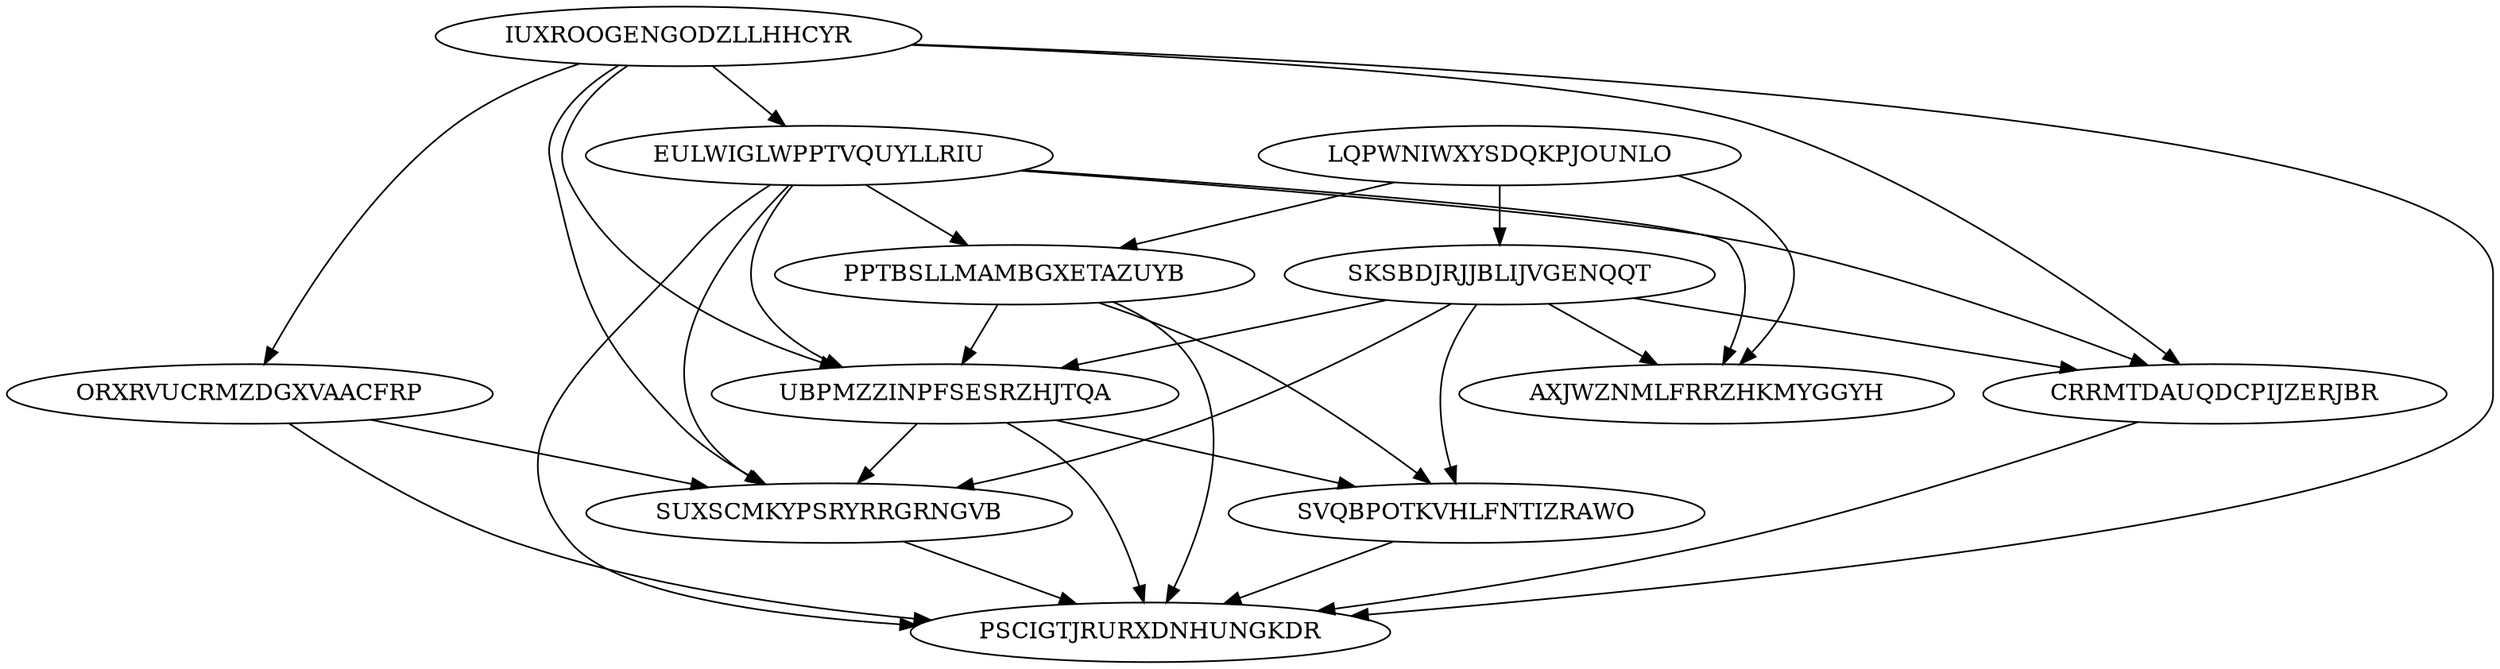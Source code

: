 digraph "N12M31" {
	LQPWNIWXYSDQKPJOUNLO			[Weight=18, Start=0, Processor=1];
	SKSBDJRJJBLIJVGENQQT			[Weight=19, Start=18, Processor=1];
	IUXROOGENGODZLLHHCYR			[Weight=15, Start=0, Processor=2];
	EULWIGLWPPTVQUYLLRIU			[Weight=17, Start=15, Processor=2];
	ORXRVUCRMZDGXVAACFRP			[Weight=13, Start=28, Processor=3];
	CRRMTDAUQDCPIJZERJBR			[Weight=10, Start=51, Processor=1];
	PPTBSLLMAMBGXETAZUYB			[Weight=12, Start=32, Processor=2];
	AXJWZNMLFRRZHKMYGGYH			[Weight=14, Start=92, Processor=2];
	UBPMZZINPFSESRZHJTQA			[Weight=18, Start=56, Processor=2];
	SUXSCMKYPSRYRRGRNGVB			[Weight=18, Start=74, Processor=2];
	SVQBPOTKVHLFNTIZRAWO			[Weight=17, Start=91, Processor=3];
	PSCIGTJRURXDNHUNGKDR			[Weight=10, Start=108, Processor=3];
	SKSBDJRJJBLIJVGENQQT -> SUXSCMKYPSRYRRGRNGVB		[Weight=15];
	PPTBSLLMAMBGXETAZUYB -> PSCIGTJRURXDNHUNGKDR		[Weight=14];
	EULWIGLWPPTVQUYLLRIU -> CRRMTDAUQDCPIJZERJBR		[Weight=19];
	SKSBDJRJJBLIJVGENQQT -> UBPMZZINPFSESRZHJTQA		[Weight=19];
	UBPMZZINPFSESRZHJTQA -> SUXSCMKYPSRYRRGRNGVB		[Weight=19];
	LQPWNIWXYSDQKPJOUNLO -> SKSBDJRJJBLIJVGENQQT		[Weight=14];
	IUXROOGENGODZLLHHCYR -> PSCIGTJRURXDNHUNGKDR		[Weight=12];
	SKSBDJRJJBLIJVGENQQT -> CRRMTDAUQDCPIJZERJBR		[Weight=14];
	IUXROOGENGODZLLHHCYR -> ORXRVUCRMZDGXVAACFRP		[Weight=13];
	IUXROOGENGODZLLHHCYR -> UBPMZZINPFSESRZHJTQA		[Weight=13];
	LQPWNIWXYSDQKPJOUNLO -> AXJWZNMLFRRZHKMYGGYH		[Weight=11];
	LQPWNIWXYSDQKPJOUNLO -> PPTBSLLMAMBGXETAZUYB		[Weight=13];
	EULWIGLWPPTVQUYLLRIU -> AXJWZNMLFRRZHKMYGGYH		[Weight=12];
	EULWIGLWPPTVQUYLLRIU -> PSCIGTJRURXDNHUNGKDR		[Weight=10];
	EULWIGLWPPTVQUYLLRIU -> PPTBSLLMAMBGXETAZUYB		[Weight=18];
	ORXRVUCRMZDGXVAACFRP -> PSCIGTJRURXDNHUNGKDR		[Weight=17];
	UBPMZZINPFSESRZHJTQA -> PSCIGTJRURXDNHUNGKDR		[Weight=12];
	ORXRVUCRMZDGXVAACFRP -> SUXSCMKYPSRYRRGRNGVB		[Weight=13];
	IUXROOGENGODZLLHHCYR -> EULWIGLWPPTVQUYLLRIU		[Weight=14];
	SKSBDJRJJBLIJVGENQQT -> AXJWZNMLFRRZHKMYGGYH		[Weight=16];
	UBPMZZINPFSESRZHJTQA -> SVQBPOTKVHLFNTIZRAWO		[Weight=17];
	CRRMTDAUQDCPIJZERJBR -> PSCIGTJRURXDNHUNGKDR		[Weight=16];
	IUXROOGENGODZLLHHCYR -> SUXSCMKYPSRYRRGRNGVB		[Weight=13];
	SKSBDJRJJBLIJVGENQQT -> SVQBPOTKVHLFNTIZRAWO		[Weight=18];
	IUXROOGENGODZLLHHCYR -> CRRMTDAUQDCPIJZERJBR		[Weight=10];
	EULWIGLWPPTVQUYLLRIU -> UBPMZZINPFSESRZHJTQA		[Weight=16];
	SUXSCMKYPSRYRRGRNGVB -> PSCIGTJRURXDNHUNGKDR		[Weight=16];
	EULWIGLWPPTVQUYLLRIU -> SUXSCMKYPSRYRRGRNGVB		[Weight=16];
	SVQBPOTKVHLFNTIZRAWO -> PSCIGTJRURXDNHUNGKDR		[Weight=18];
	PPTBSLLMAMBGXETAZUYB -> UBPMZZINPFSESRZHJTQA		[Weight=15];
	PPTBSLLMAMBGXETAZUYB -> SVQBPOTKVHLFNTIZRAWO		[Weight=12];
}
